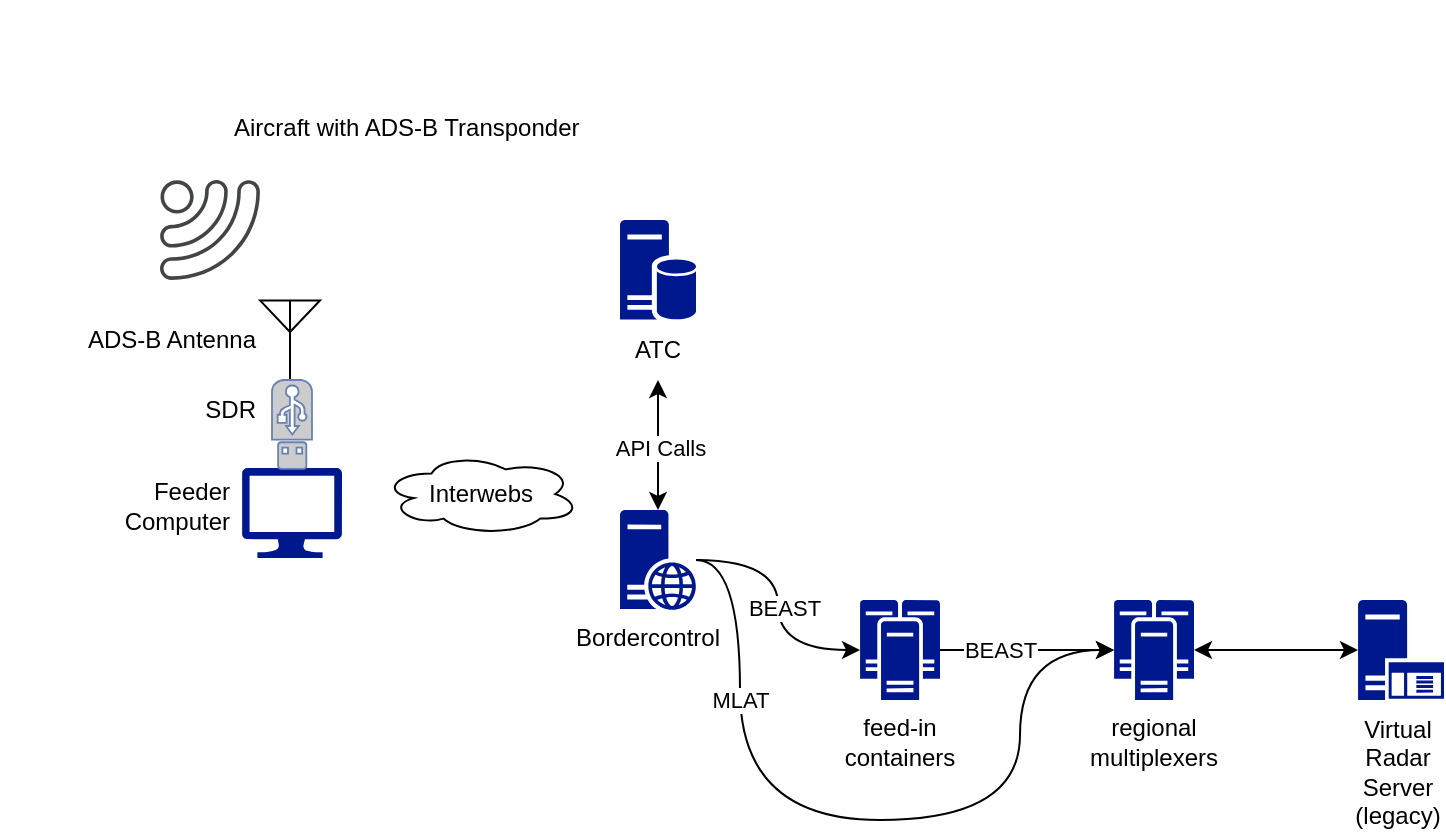 <mxfile version="22.1.0" type="github">
  <diagram name="Page-1" id="iTWbd6mipeBpZk2Jp2Tz">
    <mxGraphModel dx="892" dy="388" grid="1" gridSize="10" guides="1" tooltips="1" connect="1" arrows="1" fold="1" page="1" pageScale="1" pageWidth="827" pageHeight="1169" math="0" shadow="0">
      <root>
        <mxCell id="0" />
        <mxCell id="1" parent="0" />
        <mxCell id="iywb-d-cCoqlkZep_opl-2" value="" style="sketch=0;pointerEvents=1;shadow=0;dashed=0;html=1;strokeColor=none;fillColor=#434445;aspect=fixed;labelPosition=center;verticalLabelPosition=bottom;verticalAlign=top;align=center;outlineConnect=0;shape=mxgraph.vvd.wi_fi;rotation=90;" parent="1" vertex="1">
          <mxGeometry x="90" y="100" width="50" height="50" as="geometry" />
        </mxCell>
        <mxCell id="iywb-d-cCoqlkZep_opl-3" value="" style="verticalLabelPosition=bottom;shadow=0;dashed=0;align=center;html=1;verticalAlign=top;shape=mxgraph.electrical.radio.aerial_-_antenna_2;" parent="1" vertex="1">
          <mxGeometry x="140" y="160" width="30" height="40" as="geometry" />
        </mxCell>
        <mxCell id="1zK_jm-uq4jT2fNUcjU_-1" value="" style="sketch=0;aspect=fixed;pointerEvents=1;shadow=0;dashed=0;html=1;strokeColor=none;labelPosition=center;verticalLabelPosition=bottom;verticalAlign=top;align=center;fillColor=#00188D;shape=mxgraph.azure.computer" parent="1" vertex="1">
          <mxGeometry x="131" y="244" width="50" height="45" as="geometry" />
        </mxCell>
        <mxCell id="1zK_jm-uq4jT2fNUcjU_-2" value="" style="fontColor=#0066CC;verticalAlign=top;verticalLabelPosition=bottom;labelPosition=center;align=center;html=1;outlineConnect=0;fillColor=#CCCCCC;strokeColor=#6881B3;gradientColor=none;gradientDirection=north;strokeWidth=2;shape=mxgraph.networks.usb_stick;rotation=-180;" parent="1" vertex="1">
          <mxGeometry x="146" y="200" width="20" height="44.44" as="geometry" />
        </mxCell>
        <mxCell id="1zK_jm-uq4jT2fNUcjU_-3" value="" style="shape=image;html=1;verticalAlign=top;verticalLabelPosition=bottom;labelBackgroundColor=#ffffff;imageAspect=0;aspect=fixed;image=https://cdn4.iconfinder.com/data/icons/transportation-190/1000/airline_aircraft_airport_air_airliner_airplane_airway-128.png" parent="1" vertex="1">
          <mxGeometry x="10" y="10" width="128" height="128" as="geometry" />
        </mxCell>
        <mxCell id="1zK_jm-uq4jT2fNUcjU_-4" value="Aircraft with ADS-B Transponder" style="text;strokeColor=none;align=left;fillColor=none;html=1;verticalAlign=middle;whiteSpace=wrap;rounded=0;" parent="1" vertex="1">
          <mxGeometry x="125" y="59" width="210" height="30" as="geometry" />
        </mxCell>
        <mxCell id="1zK_jm-uq4jT2fNUcjU_-5" value="ADS-B Antenna" style="text;strokeColor=none;align=right;fillColor=none;html=1;verticalAlign=middle;whiteSpace=wrap;rounded=0;" parent="1" vertex="1">
          <mxGeometry x="35" y="165" width="105" height="30" as="geometry" />
        </mxCell>
        <mxCell id="1zK_jm-uq4jT2fNUcjU_-6" value="SDR" style="text;strokeColor=none;align=right;fillColor=none;html=1;verticalAlign=middle;whiteSpace=wrap;rounded=0;" parent="1" vertex="1">
          <mxGeometry x="100" y="200" width="40" height="30" as="geometry" />
        </mxCell>
        <mxCell id="1zK_jm-uq4jT2fNUcjU_-7" value="Feeder&lt;br&gt;Computer" style="text;strokeColor=none;align=right;fillColor=none;html=1;verticalAlign=middle;whiteSpace=wrap;rounded=0;" parent="1" vertex="1">
          <mxGeometry x="60" y="236.5" width="66.5" height="52.5" as="geometry" />
        </mxCell>
        <mxCell id="wi6hc9yVbQGGReYQ5mCS-2" value="" style="shape=image;html=1;verticalAlign=top;verticalLabelPosition=bottom;labelBackgroundColor=#ffffff;imageAspect=0;image=https://cdn0.iconfinder.com/data/icons/phosphor-thin-vol-3/256/lightning-thin-128.png;direction=south;rotation=-15;" vertex="1" parent="1">
          <mxGeometry x="187" y="222" width="127" height="73" as="geometry" />
        </mxCell>
        <mxCell id="wi6hc9yVbQGGReYQ5mCS-23" style="edgeStyle=orthogonalEdgeStyle;curved=1;rounded=0;orthogonalLoop=1;jettySize=auto;html=1;entryX=0;entryY=0.5;entryDx=0;entryDy=0;entryPerimeter=0;" edge="1" parent="1" source="wi6hc9yVbQGGReYQ5mCS-3" target="wi6hc9yVbQGGReYQ5mCS-14">
          <mxGeometry relative="1" as="geometry">
            <mxPoint x="400" y="440" as="targetPoint" />
            <Array as="points">
              <mxPoint x="380" y="290" />
              <mxPoint x="380" y="420" />
              <mxPoint x="520" y="420" />
              <mxPoint x="520" y="335" />
            </Array>
          </mxGeometry>
        </mxCell>
        <mxCell id="wi6hc9yVbQGGReYQ5mCS-24" value="MLAT" style="edgeLabel;html=1;align=center;verticalAlign=middle;resizable=0;points=[];" vertex="1" connectable="0" parent="wi6hc9yVbQGGReYQ5mCS-23">
          <mxGeometry x="0.151" y="-1" relative="1" as="geometry">
            <mxPoint x="-92" y="-61" as="offset" />
          </mxGeometry>
        </mxCell>
        <mxCell id="wi6hc9yVbQGGReYQ5mCS-25" style="edgeStyle=orthogonalEdgeStyle;curved=1;rounded=0;orthogonalLoop=1;jettySize=auto;html=1;startArrow=classic;startFill=1;" edge="1" parent="1" source="wi6hc9yVbQGGReYQ5mCS-3" target="wi6hc9yVbQGGReYQ5mCS-6">
          <mxGeometry relative="1" as="geometry" />
        </mxCell>
        <mxCell id="wi6hc9yVbQGGReYQ5mCS-26" value="API Calls" style="edgeLabel;html=1;align=center;verticalAlign=middle;resizable=0;points=[];" vertex="1" connectable="0" parent="wi6hc9yVbQGGReYQ5mCS-25">
          <mxGeometry x="-0.046" y="-1" relative="1" as="geometry">
            <mxPoint as="offset" />
          </mxGeometry>
        </mxCell>
        <mxCell id="wi6hc9yVbQGGReYQ5mCS-3" value="" style="sketch=0;aspect=fixed;pointerEvents=1;shadow=0;dashed=0;html=1;strokeColor=none;labelPosition=center;verticalLabelPosition=bottom;verticalAlign=top;align=center;fillColor=#00188D;shape=mxgraph.mscae.enterprise.web_server" vertex="1" parent="1">
          <mxGeometry x="320" y="265" width="38" height="50" as="geometry" />
        </mxCell>
        <mxCell id="wi6hc9yVbQGGReYQ5mCS-4" value="Bordercontrol" style="text;strokeColor=none;align=center;fillColor=none;html=1;verticalAlign=middle;whiteSpace=wrap;rounded=0;" vertex="1" parent="1">
          <mxGeometry x="314" y="314" width="40" height="30" as="geometry" />
        </mxCell>
        <mxCell id="wi6hc9yVbQGGReYQ5mCS-5" value="" style="sketch=0;aspect=fixed;pointerEvents=1;shadow=0;dashed=0;html=1;strokeColor=none;labelPosition=center;verticalLabelPosition=bottom;verticalAlign=top;align=center;fillColor=#00188D;shape=mxgraph.mscae.enterprise.database_server" vertex="1" parent="1">
          <mxGeometry x="320" y="120" width="38" height="50" as="geometry" />
        </mxCell>
        <mxCell id="wi6hc9yVbQGGReYQ5mCS-6" value="ATC" style="text;strokeColor=none;align=center;fillColor=none;html=1;verticalAlign=middle;whiteSpace=wrap;rounded=0;" vertex="1" parent="1">
          <mxGeometry x="319" y="170" width="40" height="30" as="geometry" />
        </mxCell>
        <mxCell id="wi6hc9yVbQGGReYQ5mCS-7" value="" style="sketch=0;aspect=fixed;pointerEvents=1;shadow=0;dashed=0;html=1;strokeColor=none;labelPosition=center;verticalLabelPosition=bottom;verticalAlign=top;align=center;fillColor=#00188D;shape=mxgraph.mscae.enterprise.cluster_server" vertex="1" parent="1">
          <mxGeometry x="440" y="310" width="40" height="50" as="geometry" />
        </mxCell>
        <mxCell id="wi6hc9yVbQGGReYQ5mCS-8" value="feed-in containers" style="text;strokeColor=none;align=center;fillColor=none;html=1;verticalAlign=middle;whiteSpace=wrap;rounded=0;" vertex="1" parent="1">
          <mxGeometry x="440" y="366" width="40" height="30" as="geometry" />
        </mxCell>
        <mxCell id="wi6hc9yVbQGGReYQ5mCS-9" value="" style="sketch=0;aspect=fixed;pointerEvents=1;shadow=0;dashed=0;html=1;strokeColor=none;labelPosition=center;verticalLabelPosition=bottom;verticalAlign=top;align=center;fillColor=#00188D;shape=mxgraph.mscae.enterprise.application_server" vertex="1" parent="1">
          <mxGeometry x="689" y="310" width="43" height="50" as="geometry" />
        </mxCell>
        <mxCell id="wi6hc9yVbQGGReYQ5mCS-10" value="Virtual Radar Server&lt;br&gt;(legacy)" style="text;strokeColor=none;align=center;fillColor=none;html=1;verticalAlign=middle;whiteSpace=wrap;rounded=0;" vertex="1" parent="1">
          <mxGeometry x="689" y="381" width="40" height="30" as="geometry" />
        </mxCell>
        <mxCell id="wi6hc9yVbQGGReYQ5mCS-11" value="Interwebs" style="ellipse;shape=cloud;whiteSpace=wrap;html=1;" vertex="1" parent="1">
          <mxGeometry x="201" y="236.5" width="99" height="41" as="geometry" />
        </mxCell>
        <mxCell id="wi6hc9yVbQGGReYQ5mCS-12" style="edgeStyle=orthogonalEdgeStyle;curved=1;rounded=0;orthogonalLoop=1;jettySize=auto;html=1;entryX=0;entryY=0.5;entryDx=0;entryDy=0;entryPerimeter=0;" edge="1" parent="1" source="wi6hc9yVbQGGReYQ5mCS-3" target="wi6hc9yVbQGGReYQ5mCS-7">
          <mxGeometry relative="1" as="geometry" />
        </mxCell>
        <mxCell id="wi6hc9yVbQGGReYQ5mCS-13" value="BEAST" style="edgeLabel;html=1;align=center;verticalAlign=middle;resizable=0;points=[];" vertex="1" connectable="0" parent="wi6hc9yVbQGGReYQ5mCS-12">
          <mxGeometry x="0.024" y="3" relative="1" as="geometry">
            <mxPoint as="offset" />
          </mxGeometry>
        </mxCell>
        <mxCell id="wi6hc9yVbQGGReYQ5mCS-14" value="" style="sketch=0;aspect=fixed;pointerEvents=1;shadow=0;dashed=0;html=1;strokeColor=none;labelPosition=center;verticalLabelPosition=bottom;verticalAlign=top;align=center;fillColor=#00188D;shape=mxgraph.mscae.enterprise.cluster_server" vertex="1" parent="1">
          <mxGeometry x="567" y="310" width="40" height="50" as="geometry" />
        </mxCell>
        <mxCell id="wi6hc9yVbQGGReYQ5mCS-15" value="regional&lt;br&gt;multiplexers" style="text;strokeColor=none;align=center;fillColor=none;html=1;verticalAlign=middle;whiteSpace=wrap;rounded=0;" vertex="1" parent="1">
          <mxGeometry x="567" y="366" width="40" height="30" as="geometry" />
        </mxCell>
        <mxCell id="wi6hc9yVbQGGReYQ5mCS-16" style="edgeStyle=orthogonalEdgeStyle;curved=1;rounded=0;orthogonalLoop=1;jettySize=auto;html=1;entryX=0;entryY=0.5;entryDx=0;entryDy=0;entryPerimeter=0;" edge="1" parent="1" source="wi6hc9yVbQGGReYQ5mCS-7" target="wi6hc9yVbQGGReYQ5mCS-14">
          <mxGeometry relative="1" as="geometry" />
        </mxCell>
        <mxCell id="wi6hc9yVbQGGReYQ5mCS-17" value="BEAST" style="edgeLabel;html=1;align=center;verticalAlign=middle;resizable=0;points=[];" vertex="1" connectable="0" parent="wi6hc9yVbQGGReYQ5mCS-16">
          <mxGeometry x="0.025" y="-2" relative="1" as="geometry">
            <mxPoint x="-15" y="-2" as="offset" />
          </mxGeometry>
        </mxCell>
        <mxCell id="wi6hc9yVbQGGReYQ5mCS-21" style="edgeStyle=orthogonalEdgeStyle;curved=1;rounded=0;orthogonalLoop=1;jettySize=auto;html=1;entryX=0;entryY=0.5;entryDx=0;entryDy=0;entryPerimeter=0;startArrow=classic;startFill=1;" edge="1" parent="1" source="wi6hc9yVbQGGReYQ5mCS-14" target="wi6hc9yVbQGGReYQ5mCS-9">
          <mxGeometry relative="1" as="geometry" />
        </mxCell>
      </root>
    </mxGraphModel>
  </diagram>
</mxfile>
